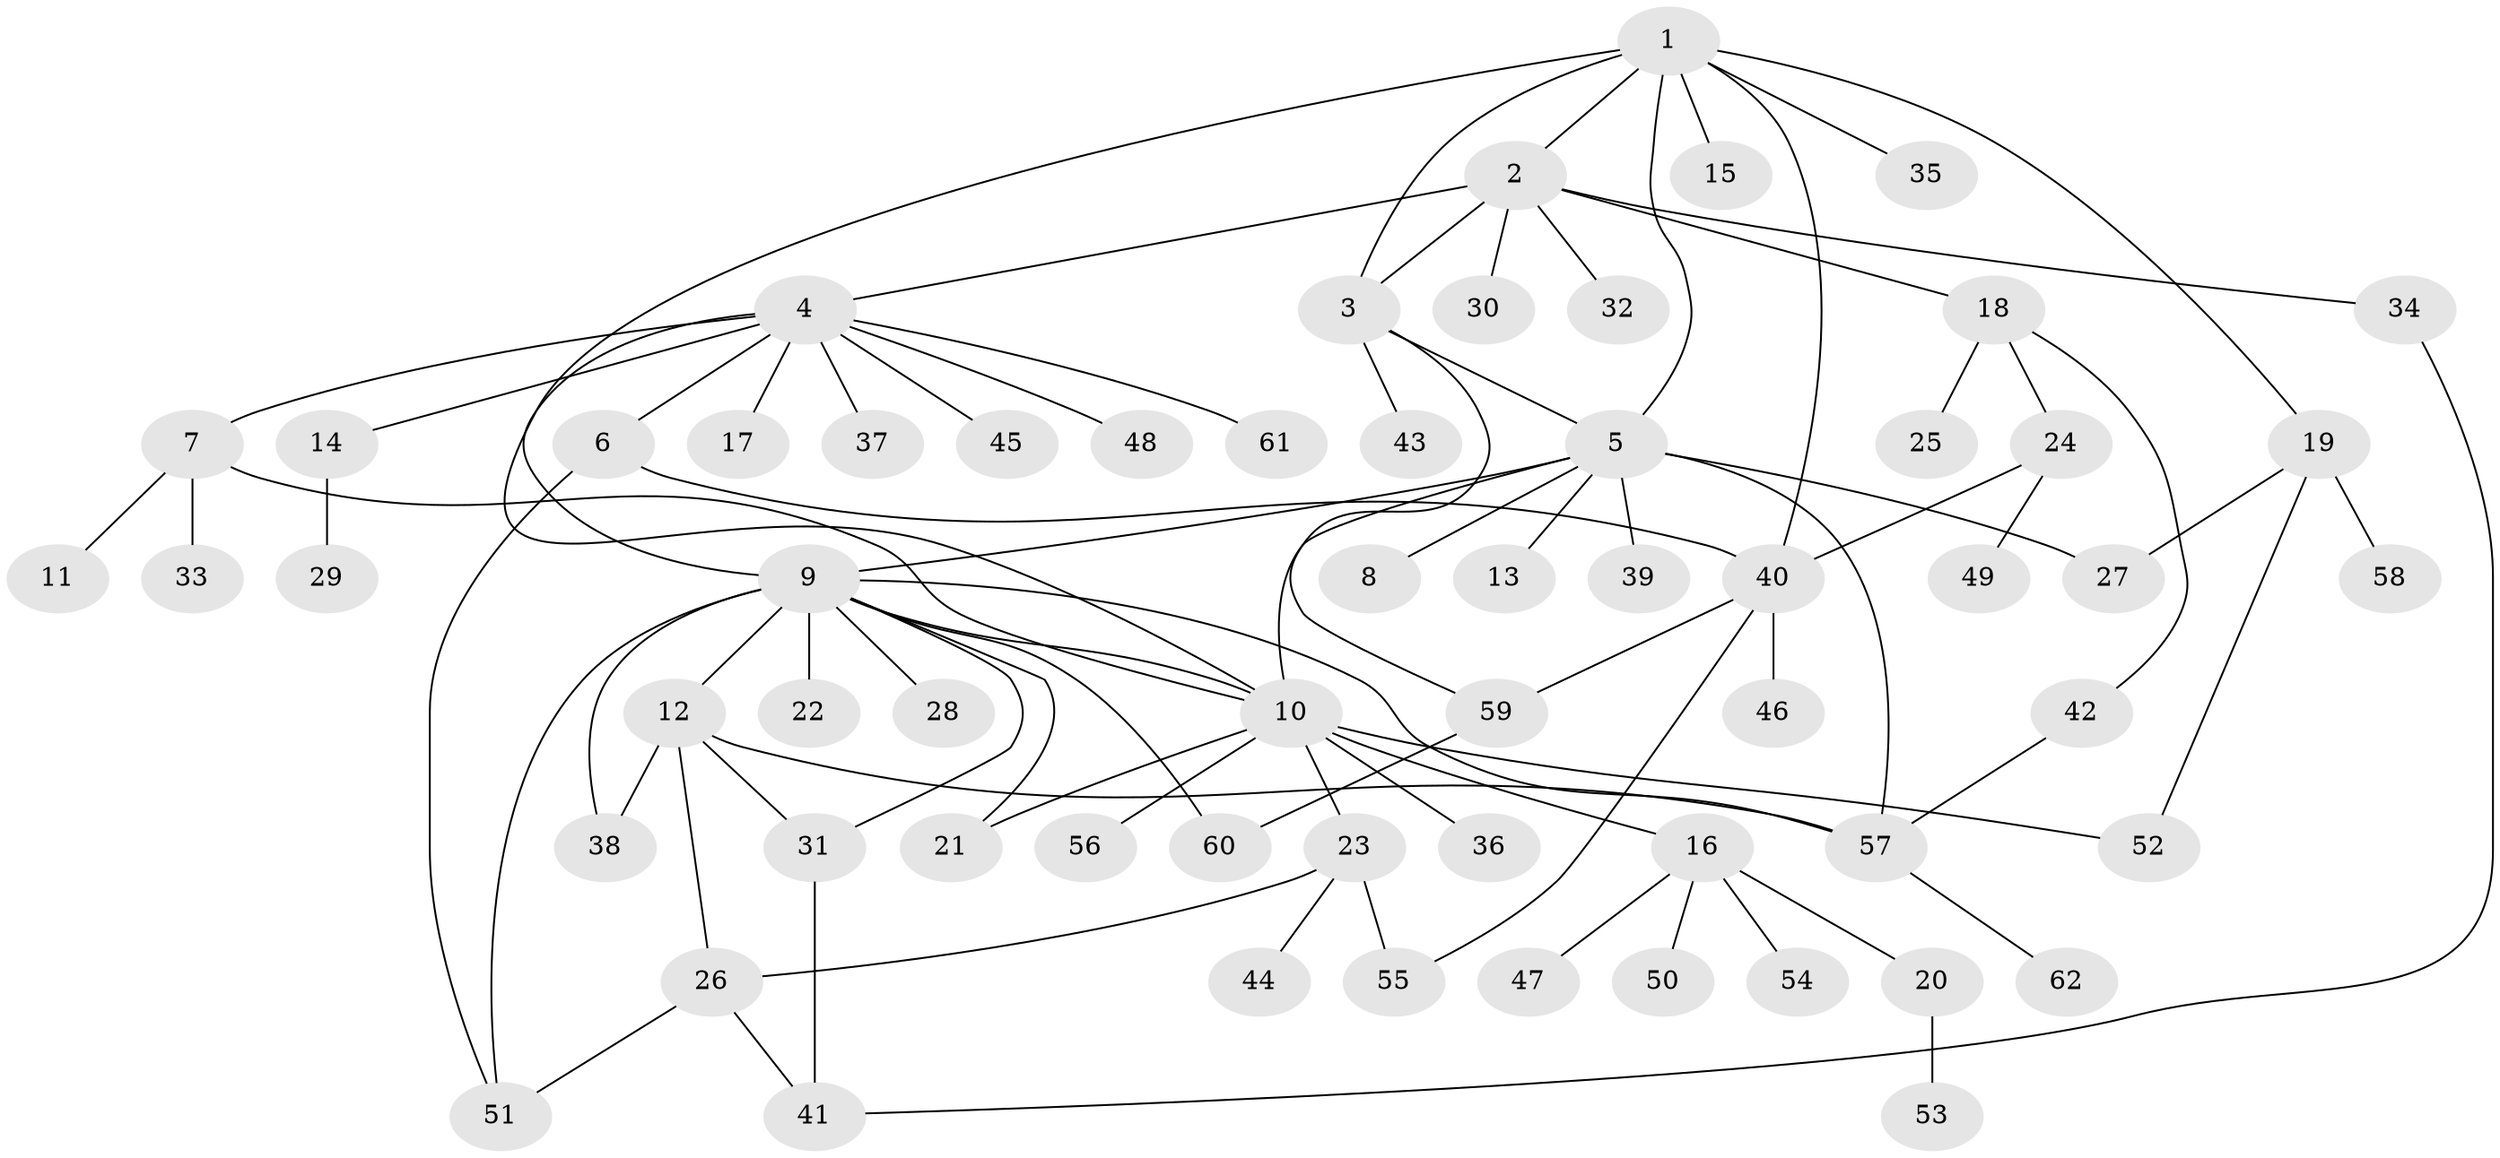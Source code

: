 // coarse degree distribution, {8: 0.05555555555555555, 6: 0.05555555555555555, 10: 0.05555555555555555, 1: 0.6666666666666666, 2: 0.16666666666666666}
// Generated by graph-tools (version 1.1) at 2025/18/03/04/25 18:18:14]
// undirected, 62 vertices, 85 edges
graph export_dot {
graph [start="1"]
  node [color=gray90,style=filled];
  1;
  2;
  3;
  4;
  5;
  6;
  7;
  8;
  9;
  10;
  11;
  12;
  13;
  14;
  15;
  16;
  17;
  18;
  19;
  20;
  21;
  22;
  23;
  24;
  25;
  26;
  27;
  28;
  29;
  30;
  31;
  32;
  33;
  34;
  35;
  36;
  37;
  38;
  39;
  40;
  41;
  42;
  43;
  44;
  45;
  46;
  47;
  48;
  49;
  50;
  51;
  52;
  53;
  54;
  55;
  56;
  57;
  58;
  59;
  60;
  61;
  62;
  1 -- 2;
  1 -- 3;
  1 -- 5;
  1 -- 10;
  1 -- 15;
  1 -- 19;
  1 -- 35;
  1 -- 40;
  2 -- 3;
  2 -- 4;
  2 -- 18;
  2 -- 30;
  2 -- 32;
  2 -- 34;
  3 -- 5;
  3 -- 43;
  3 -- 59;
  4 -- 6;
  4 -- 7;
  4 -- 9;
  4 -- 14;
  4 -- 17;
  4 -- 37;
  4 -- 45;
  4 -- 48;
  4 -- 61;
  5 -- 8;
  5 -- 9;
  5 -- 10;
  5 -- 13;
  5 -- 27;
  5 -- 39;
  5 -- 57;
  6 -- 40;
  6 -- 51;
  7 -- 10;
  7 -- 11;
  7 -- 33;
  9 -- 10;
  9 -- 12;
  9 -- 21;
  9 -- 22;
  9 -- 28;
  9 -- 31;
  9 -- 38;
  9 -- 51;
  9 -- 57;
  9 -- 60;
  10 -- 16;
  10 -- 21;
  10 -- 23;
  10 -- 36;
  10 -- 52;
  10 -- 56;
  12 -- 26;
  12 -- 31;
  12 -- 38;
  12 -- 57;
  14 -- 29;
  16 -- 20;
  16 -- 47;
  16 -- 50;
  16 -- 54;
  18 -- 24;
  18 -- 25;
  18 -- 42;
  19 -- 27;
  19 -- 52;
  19 -- 58;
  20 -- 53;
  23 -- 26;
  23 -- 44;
  23 -- 55;
  24 -- 40;
  24 -- 49;
  26 -- 41;
  26 -- 51;
  31 -- 41;
  34 -- 41;
  40 -- 46;
  40 -- 55;
  40 -- 59;
  42 -- 57;
  57 -- 62;
  59 -- 60;
}
